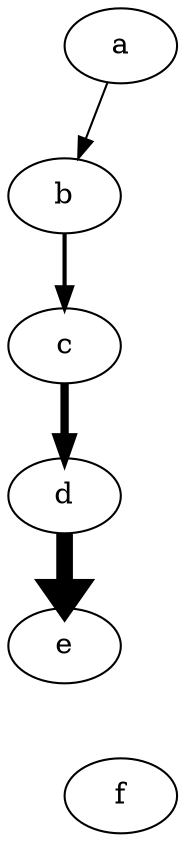 digraph grow1 {
  a -> b
  b -> c [penwidth=2]
  c -> d [penwidth=4]
  d -> e [penwidth=8]
  e -> f [style=invis]
  f -> a [style=invis]
}
